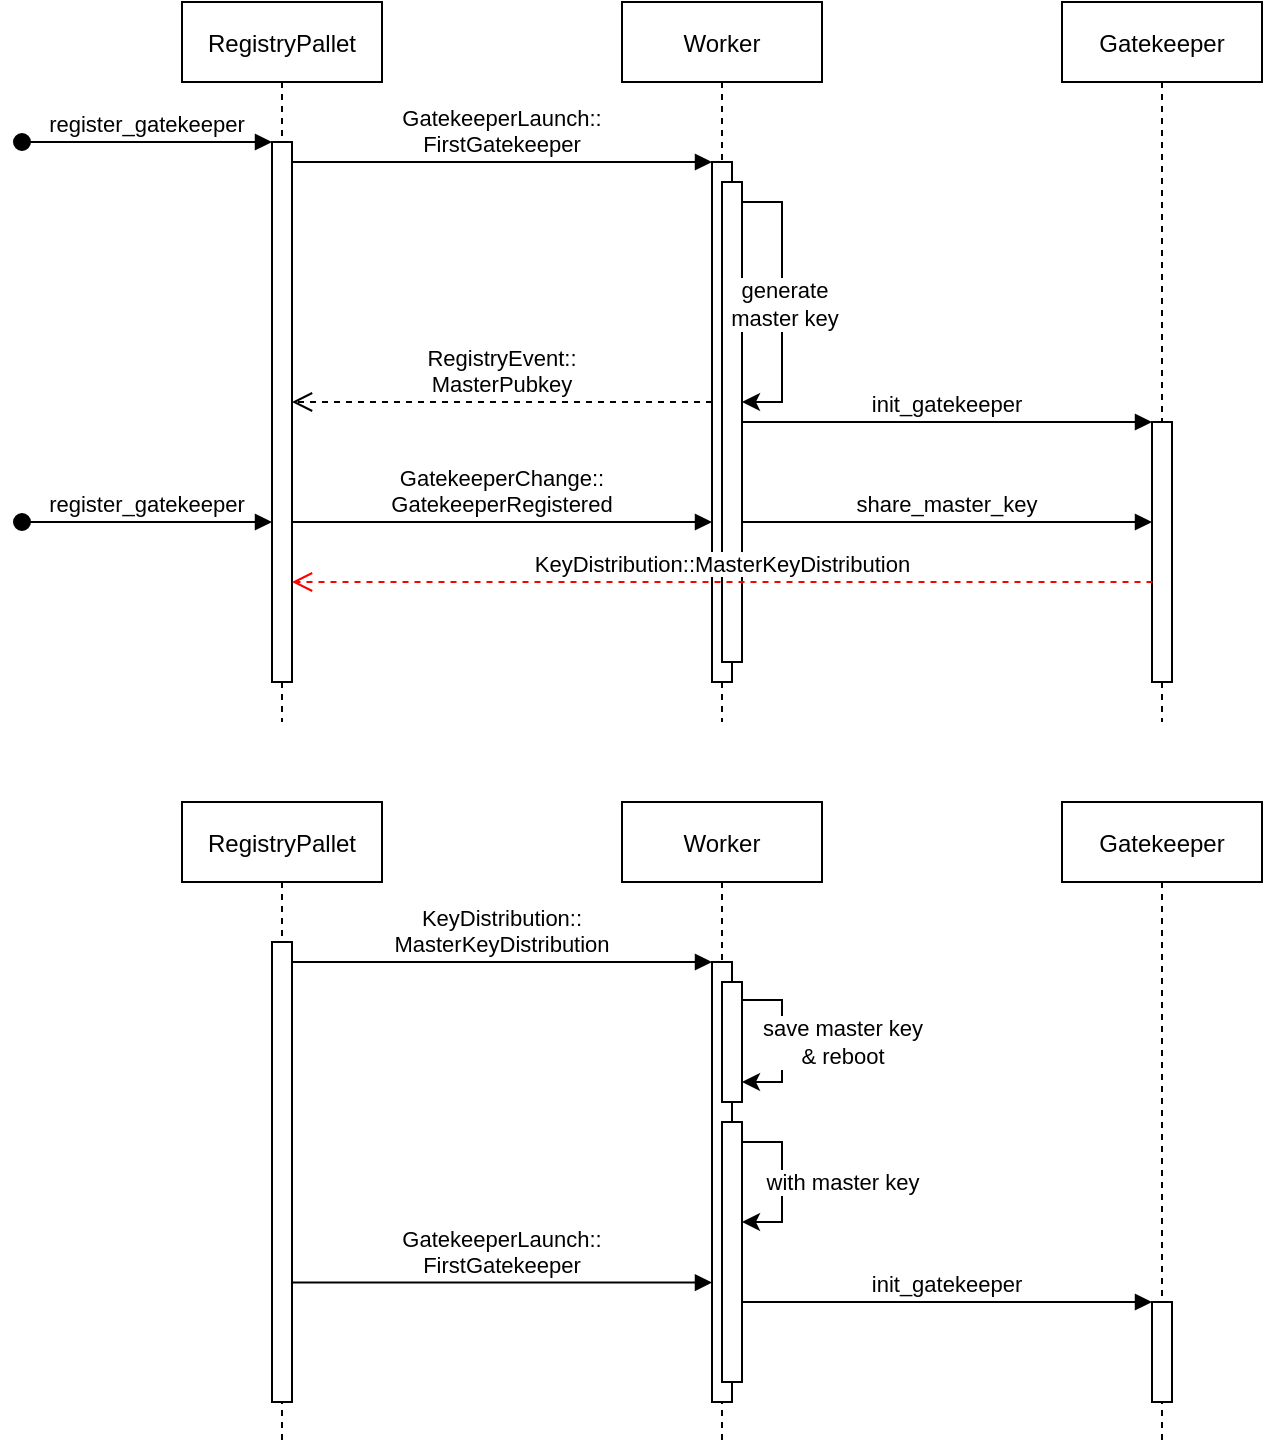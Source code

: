 <mxfile version="17.4.6" type="github" pages="2">
  <diagram id="kgpKYQtTHZ0yAKxKKP6v" name="key provision">
    <mxGraphModel dx="822" dy="1642" grid="1" gridSize="10" guides="1" tooltips="1" connect="1" arrows="1" fold="1" page="1" pageScale="1" pageWidth="850" pageHeight="1100" math="0" shadow="0">
      <root>
        <mxCell id="0" />
        <mxCell id="1" parent="0" />
        <mxCell id="3nuBFxr9cyL0pnOWT2aG-1" value="RegistryPallet" style="shape=umlLifeline;perimeter=lifelinePerimeter;container=1;collapsible=0;recursiveResize=0;rounded=0;shadow=0;strokeWidth=1;" parent="1" vertex="1">
          <mxGeometry x="100" y="80" width="100" height="360" as="geometry" />
        </mxCell>
        <mxCell id="3nuBFxr9cyL0pnOWT2aG-2" value="" style="points=[];perimeter=orthogonalPerimeter;rounded=0;shadow=0;strokeWidth=1;" parent="3nuBFxr9cyL0pnOWT2aG-1" vertex="1">
          <mxGeometry x="45" y="70" width="10" height="270" as="geometry" />
        </mxCell>
        <mxCell id="3nuBFxr9cyL0pnOWT2aG-3" value="register_gatekeeper" style="verticalAlign=bottom;startArrow=oval;endArrow=block;startSize=8;shadow=0;strokeWidth=1;" parent="3nuBFxr9cyL0pnOWT2aG-1" target="3nuBFxr9cyL0pnOWT2aG-2" edge="1">
          <mxGeometry relative="1" as="geometry">
            <mxPoint x="-80" y="70" as="sourcePoint" />
          </mxGeometry>
        </mxCell>
        <mxCell id="EEtvycslkY9C_3zj9G8r-44" value="register_gatekeeper" style="verticalAlign=bottom;startArrow=oval;endArrow=block;startSize=8;shadow=0;strokeWidth=1;" edge="1" parent="3nuBFxr9cyL0pnOWT2aG-1">
          <mxGeometry relative="1" as="geometry">
            <mxPoint x="-80" y="260" as="sourcePoint" />
            <mxPoint x="45" y="260" as="targetPoint" />
          </mxGeometry>
        </mxCell>
        <mxCell id="3nuBFxr9cyL0pnOWT2aG-5" value="Worker" style="shape=umlLifeline;perimeter=lifelinePerimeter;container=1;collapsible=0;recursiveResize=0;rounded=0;shadow=0;strokeWidth=1;" parent="1" vertex="1">
          <mxGeometry x="320" y="80" width="100" height="360" as="geometry" />
        </mxCell>
        <mxCell id="3nuBFxr9cyL0pnOWT2aG-6" value="" style="points=[];perimeter=orthogonalPerimeter;rounded=0;shadow=0;strokeWidth=1;" parent="3nuBFxr9cyL0pnOWT2aG-5" vertex="1">
          <mxGeometry x="45" y="80" width="10" height="260" as="geometry" />
        </mxCell>
        <mxCell id="EEtvycslkY9C_3zj9G8r-4" value="" style="points=[];perimeter=orthogonalPerimeter;rounded=0;shadow=0;strokeWidth=1;" vertex="1" parent="3nuBFxr9cyL0pnOWT2aG-5">
          <mxGeometry x="50" y="90" width="10" height="240" as="geometry" />
        </mxCell>
        <mxCell id="EEtvycslkY9C_3zj9G8r-5" style="edgeStyle=orthogonalEdgeStyle;rounded=0;orthogonalLoop=1;jettySize=auto;html=1;" edge="1" parent="3nuBFxr9cyL0pnOWT2aG-5" source="EEtvycslkY9C_3zj9G8r-4">
          <mxGeometry relative="1" as="geometry">
            <mxPoint x="60" y="200" as="targetPoint" />
            <Array as="points">
              <mxPoint x="80" y="100" />
              <mxPoint x="80" y="200" />
            </Array>
          </mxGeometry>
        </mxCell>
        <mxCell id="EEtvycslkY9C_3zj9G8r-6" value="generate&lt;br&gt;master key" style="edgeLabel;html=1;align=center;verticalAlign=middle;resizable=0;points=[];" vertex="1" connectable="0" parent="EEtvycslkY9C_3zj9G8r-5">
          <mxGeometry x="0.014" y="1" relative="1" as="geometry">
            <mxPoint as="offset" />
          </mxGeometry>
        </mxCell>
        <mxCell id="EEtvycslkY9C_3zj9G8r-9" value="init_gatekeeper" style="verticalAlign=bottom;endArrow=block;shadow=0;strokeWidth=1;" edge="1" parent="3nuBFxr9cyL0pnOWT2aG-5" target="EEtvycslkY9C_3zj9G8r-2">
          <mxGeometry relative="1" as="geometry">
            <mxPoint x="60" y="210.0" as="sourcePoint" />
            <mxPoint x="260" y="210" as="targetPoint" />
          </mxGeometry>
        </mxCell>
        <mxCell id="3nuBFxr9cyL0pnOWT2aG-7" value="RegistryEvent::&#xa;MasterPubkey" style="verticalAlign=bottom;endArrow=open;dashed=1;endSize=8;exitX=0;exitY=0.95;shadow=0;strokeWidth=1;" parent="1" edge="1">
          <mxGeometry relative="1" as="geometry">
            <mxPoint x="155.0" y="280.0" as="targetPoint" />
            <mxPoint x="365.0" y="280.0" as="sourcePoint" />
          </mxGeometry>
        </mxCell>
        <mxCell id="3nuBFxr9cyL0pnOWT2aG-8" value="GatekeeperLaunch::&#xa;FirstGatekeeper" style="verticalAlign=bottom;endArrow=block;entryX=0;entryY=0;shadow=0;strokeWidth=1;" parent="1" source="3nuBFxr9cyL0pnOWT2aG-2" target="3nuBFxr9cyL0pnOWT2aG-6" edge="1">
          <mxGeometry relative="1" as="geometry">
            <mxPoint x="275" y="160" as="sourcePoint" />
          </mxGeometry>
        </mxCell>
        <mxCell id="EEtvycslkY9C_3zj9G8r-1" value="Gatekeeper" style="shape=umlLifeline;perimeter=lifelinePerimeter;container=1;collapsible=0;recursiveResize=0;rounded=0;shadow=0;strokeWidth=1;" vertex="1" parent="1">
          <mxGeometry x="540" y="80" width="100" height="360" as="geometry" />
        </mxCell>
        <mxCell id="EEtvycslkY9C_3zj9G8r-2" value="" style="points=[];perimeter=orthogonalPerimeter;rounded=0;shadow=0;strokeWidth=1;" vertex="1" parent="EEtvycslkY9C_3zj9G8r-1">
          <mxGeometry x="45" y="210" width="10" height="130" as="geometry" />
        </mxCell>
        <mxCell id="EEtvycslkY9C_3zj9G8r-25" value="RegistryPallet" style="shape=umlLifeline;perimeter=lifelinePerimeter;container=1;collapsible=0;recursiveResize=0;rounded=0;shadow=0;strokeWidth=1;" vertex="1" parent="1">
          <mxGeometry x="100" y="480" width="100" height="320" as="geometry" />
        </mxCell>
        <mxCell id="EEtvycslkY9C_3zj9G8r-26" value="" style="points=[];perimeter=orthogonalPerimeter;rounded=0;shadow=0;strokeWidth=1;" vertex="1" parent="EEtvycslkY9C_3zj9G8r-25">
          <mxGeometry x="45" y="70" width="10" height="230" as="geometry" />
        </mxCell>
        <mxCell id="EEtvycslkY9C_3zj9G8r-28" value="Worker" style="shape=umlLifeline;perimeter=lifelinePerimeter;container=1;collapsible=0;recursiveResize=0;rounded=0;shadow=0;strokeWidth=1;" vertex="1" parent="1">
          <mxGeometry x="320" y="480" width="100" height="320" as="geometry" />
        </mxCell>
        <mxCell id="EEtvycslkY9C_3zj9G8r-29" value="" style="points=[];perimeter=orthogonalPerimeter;rounded=0;shadow=0;strokeWidth=1;" vertex="1" parent="EEtvycslkY9C_3zj9G8r-28">
          <mxGeometry x="45" y="80" width="10" height="220" as="geometry" />
        </mxCell>
        <mxCell id="EEtvycslkY9C_3zj9G8r-35" value="" style="points=[];perimeter=orthogonalPerimeter;rounded=0;shadow=0;strokeWidth=1;" vertex="1" parent="EEtvycslkY9C_3zj9G8r-28">
          <mxGeometry x="50" y="90" width="10" height="60" as="geometry" />
        </mxCell>
        <mxCell id="EEtvycslkY9C_3zj9G8r-36" style="edgeStyle=orthogonalEdgeStyle;rounded=0;orthogonalLoop=1;jettySize=auto;html=1;" edge="1" parent="EEtvycslkY9C_3zj9G8r-28" source="EEtvycslkY9C_3zj9G8r-35" target="EEtvycslkY9C_3zj9G8r-35">
          <mxGeometry relative="1" as="geometry">
            <mxPoint x="60" y="130" as="targetPoint" />
            <Array as="points">
              <mxPoint x="80" y="99" />
              <mxPoint x="80" y="140" />
            </Array>
          </mxGeometry>
        </mxCell>
        <mxCell id="EEtvycslkY9C_3zj9G8r-37" value="save master key&lt;br&gt;&amp;amp; reboot" style="edgeLabel;html=1;align=center;verticalAlign=middle;resizable=0;points=[];" vertex="1" connectable="0" parent="EEtvycslkY9C_3zj9G8r-36">
          <mxGeometry x="0.014" y="1" relative="1" as="geometry">
            <mxPoint x="29" as="offset" />
          </mxGeometry>
        </mxCell>
        <mxCell id="EEtvycslkY9C_3zj9G8r-39" value="" style="points=[];perimeter=orthogonalPerimeter;rounded=0;shadow=0;strokeWidth=1;" vertex="1" parent="EEtvycslkY9C_3zj9G8r-28">
          <mxGeometry x="50" y="160" width="10" height="130" as="geometry" />
        </mxCell>
        <mxCell id="EEtvycslkY9C_3zj9G8r-40" style="edgeStyle=orthogonalEdgeStyle;rounded=0;orthogonalLoop=1;jettySize=auto;html=1;" edge="1" parent="EEtvycslkY9C_3zj9G8r-28" source="EEtvycslkY9C_3zj9G8r-39" target="EEtvycslkY9C_3zj9G8r-39">
          <mxGeometry relative="1" as="geometry">
            <mxPoint x="-260" y="-510" as="targetPoint" />
            <Array as="points">
              <mxPoint x="80" y="170" />
              <mxPoint x="80" y="210" />
            </Array>
          </mxGeometry>
        </mxCell>
        <mxCell id="EEtvycslkY9C_3zj9G8r-41" value="with master key" style="edgeLabel;html=1;align=center;verticalAlign=middle;resizable=0;points=[];" vertex="1" connectable="0" parent="EEtvycslkY9C_3zj9G8r-40">
          <mxGeometry x="0.014" y="1" relative="1" as="geometry">
            <mxPoint x="29" y="-1" as="offset" />
          </mxGeometry>
        </mxCell>
        <mxCell id="EEtvycslkY9C_3zj9G8r-32" value="KeyDistribution::&#xa;MasterKeyDistribution" style="verticalAlign=bottom;endArrow=block;entryX=0;entryY=0;shadow=0;strokeWidth=1;" edge="1" parent="1" source="EEtvycslkY9C_3zj9G8r-26" target="EEtvycslkY9C_3zj9G8r-29">
          <mxGeometry relative="1" as="geometry">
            <mxPoint x="275" y="560" as="sourcePoint" />
          </mxGeometry>
        </mxCell>
        <mxCell id="EEtvycslkY9C_3zj9G8r-33" value="Gatekeeper" style="shape=umlLifeline;perimeter=lifelinePerimeter;container=1;collapsible=0;recursiveResize=0;rounded=0;shadow=0;strokeWidth=1;" vertex="1" parent="1">
          <mxGeometry x="540" y="480" width="100" height="320" as="geometry" />
        </mxCell>
        <mxCell id="EEtvycslkY9C_3zj9G8r-34" value="" style="points=[];perimeter=orthogonalPerimeter;rounded=0;shadow=0;strokeWidth=1;" vertex="1" parent="EEtvycslkY9C_3zj9G8r-33">
          <mxGeometry x="45" y="250" width="10" height="50" as="geometry" />
        </mxCell>
        <mxCell id="EEtvycslkY9C_3zj9G8r-43" value="GatekeeperLaunch::&#xa;FirstGatekeeper" style="verticalAlign=bottom;endArrow=block;shadow=0;strokeWidth=1;exitX=0.95;exitY=0.81;exitDx=0;exitDy=0;exitPerimeter=0;" edge="1" parent="1">
          <mxGeometry relative="1" as="geometry">
            <mxPoint x="154.5" y="720.3" as="sourcePoint" />
            <mxPoint x="365" y="720.3" as="targetPoint" />
          </mxGeometry>
        </mxCell>
        <mxCell id="EEtvycslkY9C_3zj9G8r-46" value="share_master_key" style="verticalAlign=bottom;endArrow=block;shadow=0;strokeWidth=1;" edge="1" parent="1" source="EEtvycslkY9C_3zj9G8r-4">
          <mxGeometry relative="1" as="geometry">
            <mxPoint x="375.05" y="340.4" as="sourcePoint" />
            <mxPoint x="585" y="340" as="targetPoint" />
          </mxGeometry>
        </mxCell>
        <mxCell id="EEtvycslkY9C_3zj9G8r-47" value="GatekeeperChange::&#xa;GatekeeperRegistered" style="verticalAlign=bottom;endArrow=block;entryX=0;entryY=0;shadow=0;strokeWidth=1;" edge="1" parent="1">
          <mxGeometry relative="1" as="geometry">
            <mxPoint x="155" y="340" as="sourcePoint" />
            <mxPoint x="365" y="340" as="targetPoint" />
          </mxGeometry>
        </mxCell>
        <mxCell id="EEtvycslkY9C_3zj9G8r-48" value="KeyDistribution::MasterKeyDistribution" style="verticalAlign=bottom;endArrow=open;dashed=1;endSize=8;shadow=0;strokeWidth=1;fillColor=#FF0000;strokeColor=#FF0000;" edge="1" parent="1">
          <mxGeometry relative="1" as="geometry">
            <mxPoint x="155" y="370.0" as="targetPoint" />
            <mxPoint x="585.25" y="370.0" as="sourcePoint" />
          </mxGeometry>
        </mxCell>
        <mxCell id="EEtvycslkY9C_3zj9G8r-49" value="init_gatekeeper" style="verticalAlign=bottom;endArrow=block;shadow=0;strokeWidth=1;" edge="1" parent="1" source="EEtvycslkY9C_3zj9G8r-39" target="EEtvycslkY9C_3zj9G8r-34">
          <mxGeometry relative="1" as="geometry">
            <mxPoint x="375" y="730" as="sourcePoint" />
            <mxPoint x="580" y="730" as="targetPoint" />
          </mxGeometry>
        </mxCell>
      </root>
    </mxGraphModel>
  </diagram>
  <diagram id="iEL9rWnkJtrg6ZWkQ0Re" name="key rotation">
    <mxGraphModel dx="811" dy="372" grid="1" gridSize="10" guides="1" tooltips="1" connect="1" arrows="1" fold="1" page="1" pageScale="1" pageWidth="827" pageHeight="1169" math="0" shadow="0">
      <root>
        <mxCell id="0" />
        <mxCell id="1" parent="0" />
        <mxCell id="e0qTqMMIt0wDyLh3maRx-1" value="RegistryPallet" style="shape=umlLifeline;perimeter=lifelinePerimeter;container=1;collapsible=0;recursiveResize=0;rounded=0;shadow=0;strokeWidth=1;" vertex="1" parent="1">
          <mxGeometry x="100" y="80" width="100" height="320" as="geometry" />
        </mxCell>
        <mxCell id="e0qTqMMIt0wDyLh3maRx-2" value="" style="points=[];perimeter=orthogonalPerimeter;rounded=0;shadow=0;strokeWidth=1;" vertex="1" parent="e0qTqMMIt0wDyLh3maRx-1">
          <mxGeometry x="45" y="70" width="10" height="230" as="geometry" />
        </mxCell>
        <mxCell id="e0qTqMMIt0wDyLh3maRx-3" value="Worker" style="shape=umlLifeline;perimeter=lifelinePerimeter;container=1;collapsible=0;recursiveResize=0;rounded=0;shadow=0;strokeWidth=1;" vertex="1" parent="1">
          <mxGeometry x="320" y="80" width="100" height="320" as="geometry" />
        </mxCell>
        <mxCell id="e0qTqMMIt0wDyLh3maRx-4" value="" style="points=[];perimeter=orthogonalPerimeter;rounded=0;shadow=0;strokeWidth=1;" vertex="1" parent="e0qTqMMIt0wDyLh3maRx-3">
          <mxGeometry x="45" y="70" width="10" height="230" as="geometry" />
        </mxCell>
        <mxCell id="e0qTqMMIt0wDyLh3maRx-12" value="Gatekeeper" style="shape=umlLifeline;perimeter=lifelinePerimeter;container=1;collapsible=0;recursiveResize=0;rounded=0;shadow=0;strokeWidth=1;" vertex="1" parent="1">
          <mxGeometry x="540" y="80" width="100" height="320" as="geometry" />
        </mxCell>
        <mxCell id="e0qTqMMIt0wDyLh3maRx-13" value="" style="points=[];perimeter=orthogonalPerimeter;rounded=0;shadow=0;strokeWidth=1;" vertex="1" parent="e0qTqMMIt0wDyLh3maRx-12">
          <mxGeometry x="45" y="70" width="10" height="230" as="geometry" />
        </mxCell>
        <mxCell id="90F0D80HMPsHJ2YYWHQx-1" value="" style="points=[];perimeter=orthogonalPerimeter;rounded=0;shadow=0;strokeWidth=1;" vertex="1" parent="1">
          <mxGeometry x="370" y="160" width="10" height="110" as="geometry" />
        </mxCell>
        <mxCell id="90F0D80HMPsHJ2YYWHQx-2" style="edgeStyle=orthogonalEdgeStyle;rounded=0;orthogonalLoop=1;jettySize=auto;html=1;" edge="1" parent="1" source="90F0D80HMPsHJ2YYWHQx-1" target="90F0D80HMPsHJ2YYWHQx-1">
          <mxGeometry relative="1" as="geometry">
            <mxPoint x="380" y="280" as="targetPoint" />
            <Array as="points">
              <mxPoint x="400" y="170" />
              <mxPoint x="400" y="260" />
            </Array>
          </mxGeometry>
        </mxCell>
        <mxCell id="90F0D80HMPsHJ2YYWHQx-3" value="old key" style="edgeLabel;html=1;align=center;verticalAlign=middle;resizable=0;points=[];" vertex="1" connectable="0" parent="90F0D80HMPsHJ2YYWHQx-2">
          <mxGeometry x="0.014" y="1" relative="1" as="geometry">
            <mxPoint as="offset" />
          </mxGeometry>
        </mxCell>
      </root>
    </mxGraphModel>
  </diagram>
</mxfile>

